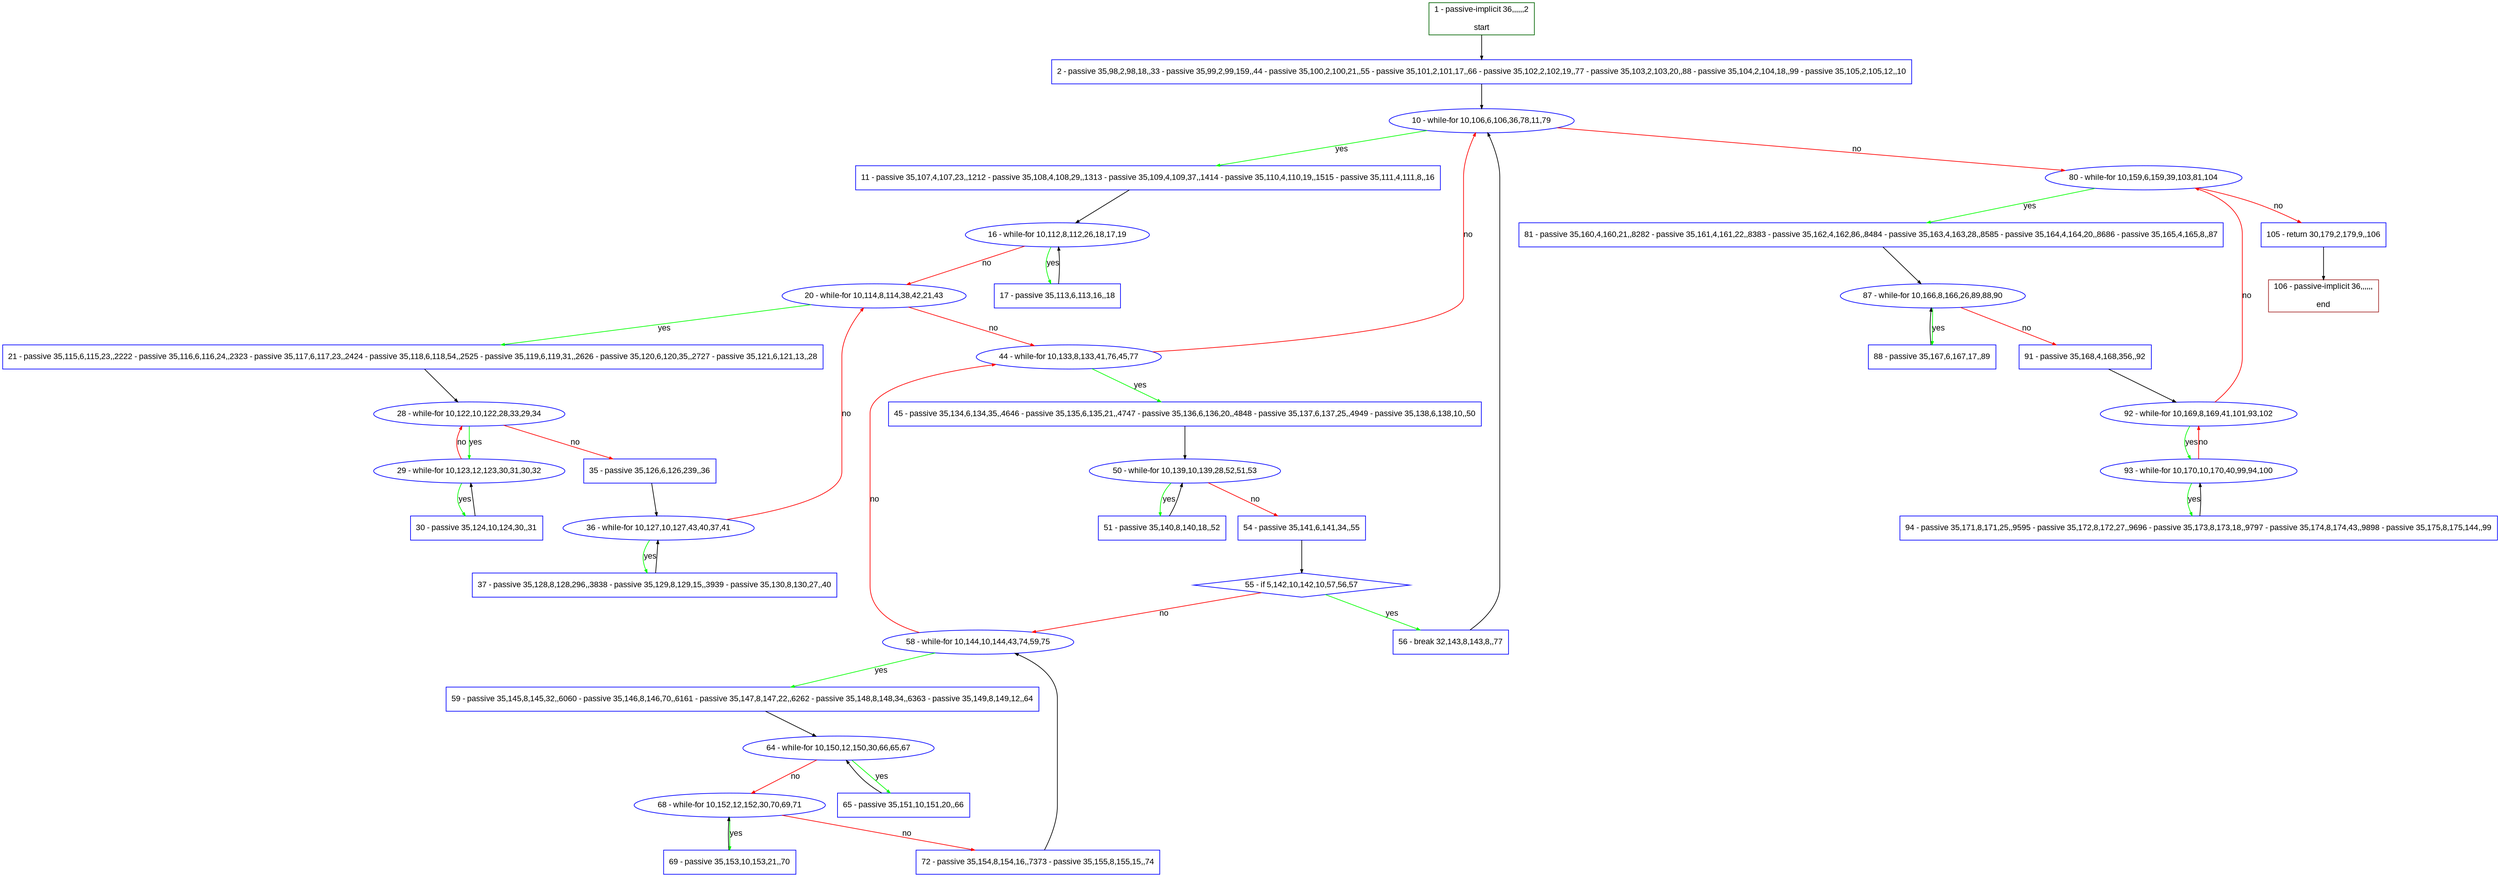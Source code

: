 digraph "" {
  graph [pack="true", label="", fontsize="12", packmode="clust", fontname="Arial", fillcolor="#FFFFCC", bgcolor="white", style="rounded,filled", compound="true"];
  node [node_initialized="no", label="", color="grey", fontsize="12", fillcolor="white", fontname="Arial", style="filled", shape="rectangle", compound="true", fixedsize="false"];
  edge [fontcolor="black", arrowhead="normal", arrowtail="none", arrowsize="0.5", ltail="", label="", color="black", fontsize="12", lhead="", fontname="Arial", dir="forward", compound="true"];
  __N1 [label="2 - passive 35,98,2,98,18,,33 - passive 35,99,2,99,159,,44 - passive 35,100,2,100,21,,55 - passive 35,101,2,101,17,,66 - passive 35,102,2,102,19,,77 - passive 35,103,2,103,20,,88 - passive 35,104,2,104,18,,99 - passive 35,105,2,105,12,,10", color="#0000ff", fillcolor="#ffffff", style="filled", shape="box"];
  __N2 [label="1 - passive-implicit 36,,,,,,2\n\nstart", color="#006400", fillcolor="#ffffff", style="filled", shape="box"];
  __N3 [label="10 - while-for 10,106,6,106,36,78,11,79", color="#0000ff", fillcolor="#ffffff", style="filled", shape="oval"];
  __N4 [label="11 - passive 35,107,4,107,23,,1212 - passive 35,108,4,108,29,,1313 - passive 35,109,4,109,37,,1414 - passive 35,110,4,110,19,,1515 - passive 35,111,4,111,8,,16", color="#0000ff", fillcolor="#ffffff", style="filled", shape="box"];
  __N5 [label="80 - while-for 10,159,6,159,39,103,81,104", color="#0000ff", fillcolor="#ffffff", style="filled", shape="oval"];
  __N6 [label="16 - while-for 10,112,8,112,26,18,17,19", color="#0000ff", fillcolor="#ffffff", style="filled", shape="oval"];
  __N7 [label="17 - passive 35,113,6,113,16,,18", color="#0000ff", fillcolor="#ffffff", style="filled", shape="box"];
  __N8 [label="20 - while-for 10,114,8,114,38,42,21,43", color="#0000ff", fillcolor="#ffffff", style="filled", shape="oval"];
  __N9 [label="21 - passive 35,115,6,115,23,,2222 - passive 35,116,6,116,24,,2323 - passive 35,117,6,117,23,,2424 - passive 35,118,6,118,54,,2525 - passive 35,119,6,119,31,,2626 - passive 35,120,6,120,35,,2727 - passive 35,121,6,121,13,,28", color="#0000ff", fillcolor="#ffffff", style="filled", shape="box"];
  __N10 [label="44 - while-for 10,133,8,133,41,76,45,77", color="#0000ff", fillcolor="#ffffff", style="filled", shape="oval"];
  __N11 [label="28 - while-for 10,122,10,122,28,33,29,34", color="#0000ff", fillcolor="#ffffff", style="filled", shape="oval"];
  __N12 [label="29 - while-for 10,123,12,123,30,31,30,32", color="#0000ff", fillcolor="#ffffff", style="filled", shape="oval"];
  __N13 [label="35 - passive 35,126,6,126,239,,36", color="#0000ff", fillcolor="#ffffff", style="filled", shape="box"];
  __N14 [label="30 - passive 35,124,10,124,30,,31", color="#0000ff", fillcolor="#ffffff", style="filled", shape="box"];
  __N15 [label="36 - while-for 10,127,10,127,43,40,37,41", color="#0000ff", fillcolor="#ffffff", style="filled", shape="oval"];
  __N16 [label="37 - passive 35,128,8,128,296,,3838 - passive 35,129,8,129,15,,3939 - passive 35,130,8,130,27,,40", color="#0000ff", fillcolor="#ffffff", style="filled", shape="box"];
  __N17 [label="45 - passive 35,134,6,134,35,,4646 - passive 35,135,6,135,21,,4747 - passive 35,136,6,136,20,,4848 - passive 35,137,6,137,25,,4949 - passive 35,138,6,138,10,,50", color="#0000ff", fillcolor="#ffffff", style="filled", shape="box"];
  __N18 [label="50 - while-for 10,139,10,139,28,52,51,53", color="#0000ff", fillcolor="#ffffff", style="filled", shape="oval"];
  __N19 [label="51 - passive 35,140,8,140,18,,52", color="#0000ff", fillcolor="#ffffff", style="filled", shape="box"];
  __N20 [label="54 - passive 35,141,6,141,34,,55", color="#0000ff", fillcolor="#ffffff", style="filled", shape="box"];
  __N21 [label="55 - if 5,142,10,142,10,57,56,57", color="#0000ff", fillcolor="#ffffff", style="filled", shape="diamond"];
  __N22 [label="56 - break 32,143,8,143,8,,77", color="#0000ff", fillcolor="#ffffff", style="filled", shape="box"];
  __N23 [label="58 - while-for 10,144,10,144,43,74,59,75", color="#0000ff", fillcolor="#ffffff", style="filled", shape="oval"];
  __N24 [label="59 - passive 35,145,8,145,32,,6060 - passive 35,146,8,146,70,,6161 - passive 35,147,8,147,22,,6262 - passive 35,148,8,148,34,,6363 - passive 35,149,8,149,12,,64", color="#0000ff", fillcolor="#ffffff", style="filled", shape="box"];
  __N25 [label="64 - while-for 10,150,12,150,30,66,65,67", color="#0000ff", fillcolor="#ffffff", style="filled", shape="oval"];
  __N26 [label="65 - passive 35,151,10,151,20,,66", color="#0000ff", fillcolor="#ffffff", style="filled", shape="box"];
  __N27 [label="68 - while-for 10,152,12,152,30,70,69,71", color="#0000ff", fillcolor="#ffffff", style="filled", shape="oval"];
  __N28 [label="69 - passive 35,153,10,153,21,,70", color="#0000ff", fillcolor="#ffffff", style="filled", shape="box"];
  __N29 [label="72 - passive 35,154,8,154,16,,7373 - passive 35,155,8,155,15,,74", color="#0000ff", fillcolor="#ffffff", style="filled", shape="box"];
  __N30 [label="81 - passive 35,160,4,160,21,,8282 - passive 35,161,4,161,22,,8383 - passive 35,162,4,162,86,,8484 - passive 35,163,4,163,28,,8585 - passive 35,164,4,164,20,,8686 - passive 35,165,4,165,8,,87", color="#0000ff", fillcolor="#ffffff", style="filled", shape="box"];
  __N31 [label="105 - return 30,179,2,179,9,,106", color="#0000ff", fillcolor="#ffffff", style="filled", shape="box"];
  __N32 [label="87 - while-for 10,166,8,166,26,89,88,90", color="#0000ff", fillcolor="#ffffff", style="filled", shape="oval"];
  __N33 [label="88 - passive 35,167,6,167,17,,89", color="#0000ff", fillcolor="#ffffff", style="filled", shape="box"];
  __N34 [label="91 - passive 35,168,4,168,356,,92", color="#0000ff", fillcolor="#ffffff", style="filled", shape="box"];
  __N35 [label="92 - while-for 10,169,8,169,41,101,93,102", color="#0000ff", fillcolor="#ffffff", style="filled", shape="oval"];
  __N36 [label="93 - while-for 10,170,10,170,40,99,94,100", color="#0000ff", fillcolor="#ffffff", style="filled", shape="oval"];
  __N37 [label="94 - passive 35,171,8,171,25,,9595 - passive 35,172,8,172,27,,9696 - passive 35,173,8,173,18,,9797 - passive 35,174,8,174,43,,9898 - passive 35,175,8,175,144,,99", color="#0000ff", fillcolor="#ffffff", style="filled", shape="box"];
  __N38 [label="106 - passive-implicit 36,,,,,,\n\nend", color="#a52a2a", fillcolor="#ffffff", style="filled", shape="box"];
  __N2 -> __N1 [arrowhead="normal", arrowtail="none", color="#000000", label="", dir="forward"];
  __N1 -> __N3 [arrowhead="normal", arrowtail="none", color="#000000", label="", dir="forward"];
  __N3 -> __N4 [arrowhead="normal", arrowtail="none", color="#00ff00", label="yes", dir="forward"];
  __N3 -> __N5 [arrowhead="normal", arrowtail="none", color="#ff0000", label="no", dir="forward"];
  __N4 -> __N6 [arrowhead="normal", arrowtail="none", color="#000000", label="", dir="forward"];
  __N6 -> __N7 [arrowhead="normal", arrowtail="none", color="#00ff00", label="yes", dir="forward"];
  __N7 -> __N6 [arrowhead="normal", arrowtail="none", color="#000000", label="", dir="forward"];
  __N6 -> __N8 [arrowhead="normal", arrowtail="none", color="#ff0000", label="no", dir="forward"];
  __N8 -> __N9 [arrowhead="normal", arrowtail="none", color="#00ff00", label="yes", dir="forward"];
  __N8 -> __N10 [arrowhead="normal", arrowtail="none", color="#ff0000", label="no", dir="forward"];
  __N9 -> __N11 [arrowhead="normal", arrowtail="none", color="#000000", label="", dir="forward"];
  __N11 -> __N12 [arrowhead="normal", arrowtail="none", color="#00ff00", label="yes", dir="forward"];
  __N12 -> __N11 [arrowhead="normal", arrowtail="none", color="#ff0000", label="no", dir="forward"];
  __N11 -> __N13 [arrowhead="normal", arrowtail="none", color="#ff0000", label="no", dir="forward"];
  __N12 -> __N14 [arrowhead="normal", arrowtail="none", color="#00ff00", label="yes", dir="forward"];
  __N14 -> __N12 [arrowhead="normal", arrowtail="none", color="#000000", label="", dir="forward"];
  __N13 -> __N15 [arrowhead="normal", arrowtail="none", color="#000000", label="", dir="forward"];
  __N15 -> __N8 [arrowhead="normal", arrowtail="none", color="#ff0000", label="no", dir="forward"];
  __N15 -> __N16 [arrowhead="normal", arrowtail="none", color="#00ff00", label="yes", dir="forward"];
  __N16 -> __N15 [arrowhead="normal", arrowtail="none", color="#000000", label="", dir="forward"];
  __N10 -> __N3 [arrowhead="normal", arrowtail="none", color="#ff0000", label="no", dir="forward"];
  __N10 -> __N17 [arrowhead="normal", arrowtail="none", color="#00ff00", label="yes", dir="forward"];
  __N17 -> __N18 [arrowhead="normal", arrowtail="none", color="#000000", label="", dir="forward"];
  __N18 -> __N19 [arrowhead="normal", arrowtail="none", color="#00ff00", label="yes", dir="forward"];
  __N19 -> __N18 [arrowhead="normal", arrowtail="none", color="#000000", label="", dir="forward"];
  __N18 -> __N20 [arrowhead="normal", arrowtail="none", color="#ff0000", label="no", dir="forward"];
  __N20 -> __N21 [arrowhead="normal", arrowtail="none", color="#000000", label="", dir="forward"];
  __N21 -> __N22 [arrowhead="normal", arrowtail="none", color="#00ff00", label="yes", dir="forward"];
  __N21 -> __N23 [arrowhead="normal", arrowtail="none", color="#ff0000", label="no", dir="forward"];
  __N22 -> __N3 [arrowhead="normal", arrowtail="none", color="#000000", label="", dir="forward"];
  __N23 -> __N10 [arrowhead="normal", arrowtail="none", color="#ff0000", label="no", dir="forward"];
  __N23 -> __N24 [arrowhead="normal", arrowtail="none", color="#00ff00", label="yes", dir="forward"];
  __N24 -> __N25 [arrowhead="normal", arrowtail="none", color="#000000", label="", dir="forward"];
  __N25 -> __N26 [arrowhead="normal", arrowtail="none", color="#00ff00", label="yes", dir="forward"];
  __N26 -> __N25 [arrowhead="normal", arrowtail="none", color="#000000", label="", dir="forward"];
  __N25 -> __N27 [arrowhead="normal", arrowtail="none", color="#ff0000", label="no", dir="forward"];
  __N27 -> __N28 [arrowhead="normal", arrowtail="none", color="#00ff00", label="yes", dir="forward"];
  __N28 -> __N27 [arrowhead="normal", arrowtail="none", color="#000000", label="", dir="forward"];
  __N27 -> __N29 [arrowhead="normal", arrowtail="none", color="#ff0000", label="no", dir="forward"];
  __N29 -> __N23 [arrowhead="normal", arrowtail="none", color="#000000", label="", dir="forward"];
  __N5 -> __N30 [arrowhead="normal", arrowtail="none", color="#00ff00", label="yes", dir="forward"];
  __N5 -> __N31 [arrowhead="normal", arrowtail="none", color="#ff0000", label="no", dir="forward"];
  __N30 -> __N32 [arrowhead="normal", arrowtail="none", color="#000000", label="", dir="forward"];
  __N32 -> __N33 [arrowhead="normal", arrowtail="none", color="#00ff00", label="yes", dir="forward"];
  __N33 -> __N32 [arrowhead="normal", arrowtail="none", color="#000000", label="", dir="forward"];
  __N32 -> __N34 [arrowhead="normal", arrowtail="none", color="#ff0000", label="no", dir="forward"];
  __N34 -> __N35 [arrowhead="normal", arrowtail="none", color="#000000", label="", dir="forward"];
  __N35 -> __N5 [arrowhead="normal", arrowtail="none", color="#ff0000", label="no", dir="forward"];
  __N35 -> __N36 [arrowhead="normal", arrowtail="none", color="#00ff00", label="yes", dir="forward"];
  __N36 -> __N35 [arrowhead="normal", arrowtail="none", color="#ff0000", label="no", dir="forward"];
  __N36 -> __N37 [arrowhead="normal", arrowtail="none", color="#00ff00", label="yes", dir="forward"];
  __N37 -> __N36 [arrowhead="normal", arrowtail="none", color="#000000", label="", dir="forward"];
  __N31 -> __N38 [arrowhead="normal", arrowtail="none", color="#000000", label="", dir="forward"];
}
